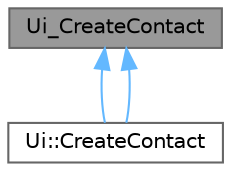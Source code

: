 digraph "Ui_CreateContact"
{
 // LATEX_PDF_SIZE
  bgcolor="transparent";
  edge [fontname=Helvetica,fontsize=10,labelfontname=Helvetica,labelfontsize=10];
  node [fontname=Helvetica,fontsize=10,shape=box,height=0.2,width=0.4];
  Node1 [id="Node000001",label="Ui_CreateContact",height=0.2,width=0.4,color="gray40", fillcolor="grey60", style="filled", fontcolor="black",tooltip=" "];
  Node1 -> Node2 [id="edge1_Node000001_Node000002",dir="back",color="steelblue1",style="solid",tooltip=" "];
  Node2 [id="Node000002",label="Ui::CreateContact",height=0.2,width=0.4,color="gray40", fillcolor="white", style="filled",URL="$classUi_1_1CreateContact.html",tooltip=" "];
  Node1 -> Node2 [id="edge2_Node000001_Node000002",dir="back",color="steelblue1",style="solid",tooltip=" "];
}
